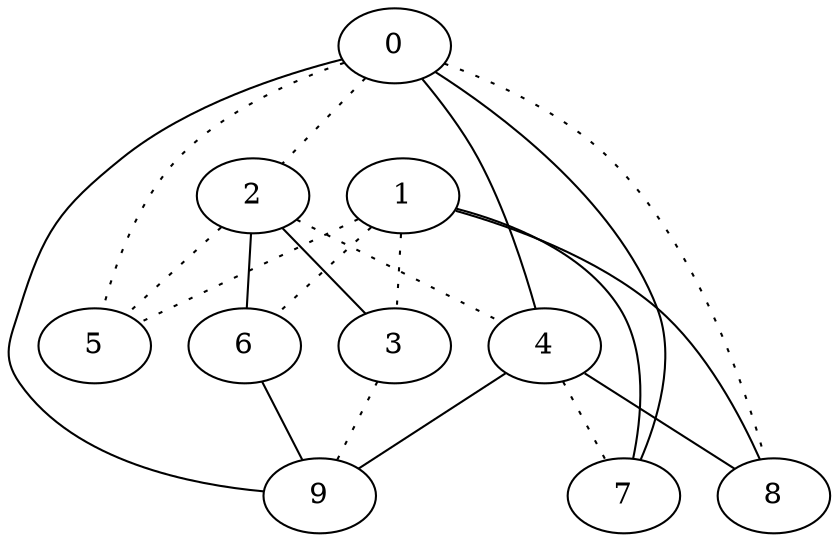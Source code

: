 graph {
a0[label=0];
a1[label=1];
a2[label=2];
a3[label=3];
a4[label=4];
a5[label=5];
a6[label=6];
a7[label=7];
a8[label=8];
a9[label=9];
a0 -- a2 [style=dotted];
a0 -- a4;
a0 -- a5 [style=dotted];
a0 -- a7;
a0 -- a8 [style=dotted];
a0 -- a9;
a1 -- a3 [style=dotted];
a1 -- a5 [style=dotted];
a1 -- a6 [style=dotted];
a1 -- a7;
a1 -- a8;
a2 -- a3;
a2 -- a4 [style=dotted];
a2 -- a5 [style=dotted];
a2 -- a6;
a3 -- a9 [style=dotted];
a4 -- a7 [style=dotted];
a4 -- a8;
a4 -- a9;
a6 -- a9;
}
